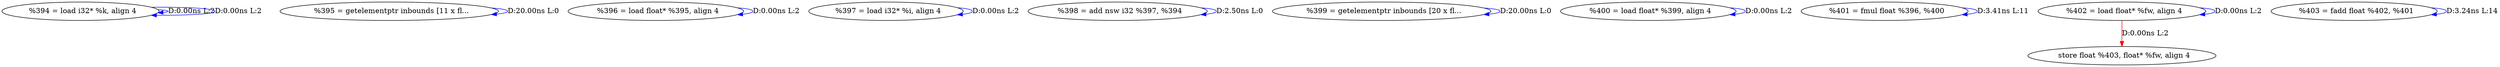 digraph {
Node0x2d30680[label="  %394 = load i32* %k, align 4"];
Node0x2d30680 -> Node0x2d30680[label="D:0.00ns L:2",color=blue];
Node0x2d30680 -> Node0x2d30680[label="D:0.00ns L:2",color=blue];
Node0x2d30760[label="  %395 = getelementptr inbounds [11 x fl..."];
Node0x2d30760 -> Node0x2d30760[label="D:20.00ns L:0",color=blue];
Node0x2d30840[label="  %396 = load float* %395, align 4"];
Node0x2d30840 -> Node0x2d30840[label="D:0.00ns L:2",color=blue];
Node0x2d30920[label="  %397 = load i32* %i, align 4"];
Node0x2d30920 -> Node0x2d30920[label="D:0.00ns L:2",color=blue];
Node0x2d30a00[label="  %398 = add nsw i32 %397, %394"];
Node0x2d30a00 -> Node0x2d30a00[label="D:2.50ns L:0",color=blue];
Node0x2d30ae0[label="  %399 = getelementptr inbounds [20 x fl..."];
Node0x2d30ae0 -> Node0x2d30ae0[label="D:20.00ns L:0",color=blue];
Node0x2d30bc0[label="  %400 = load float* %399, align 4"];
Node0x2d30bc0 -> Node0x2d30bc0[label="D:0.00ns L:2",color=blue];
Node0x2d30ca0[label="  %401 = fmul float %396, %400"];
Node0x2d30ca0 -> Node0x2d30ca0[label="D:3.41ns L:11",color=blue];
Node0x2d30d80[label="  %402 = load float* %fw, align 4"];
Node0x2d30d80 -> Node0x2d30d80[label="D:0.00ns L:2",color=blue];
Node0x2d30f40[label="  store float %403, float* %fw, align 4"];
Node0x2d30d80 -> Node0x2d30f40[label="D:0.00ns L:2",color=red];
Node0x2d30e60[label="  %403 = fadd float %402, %401"];
Node0x2d30e60 -> Node0x2d30e60[label="D:3.24ns L:14",color=blue];
}
